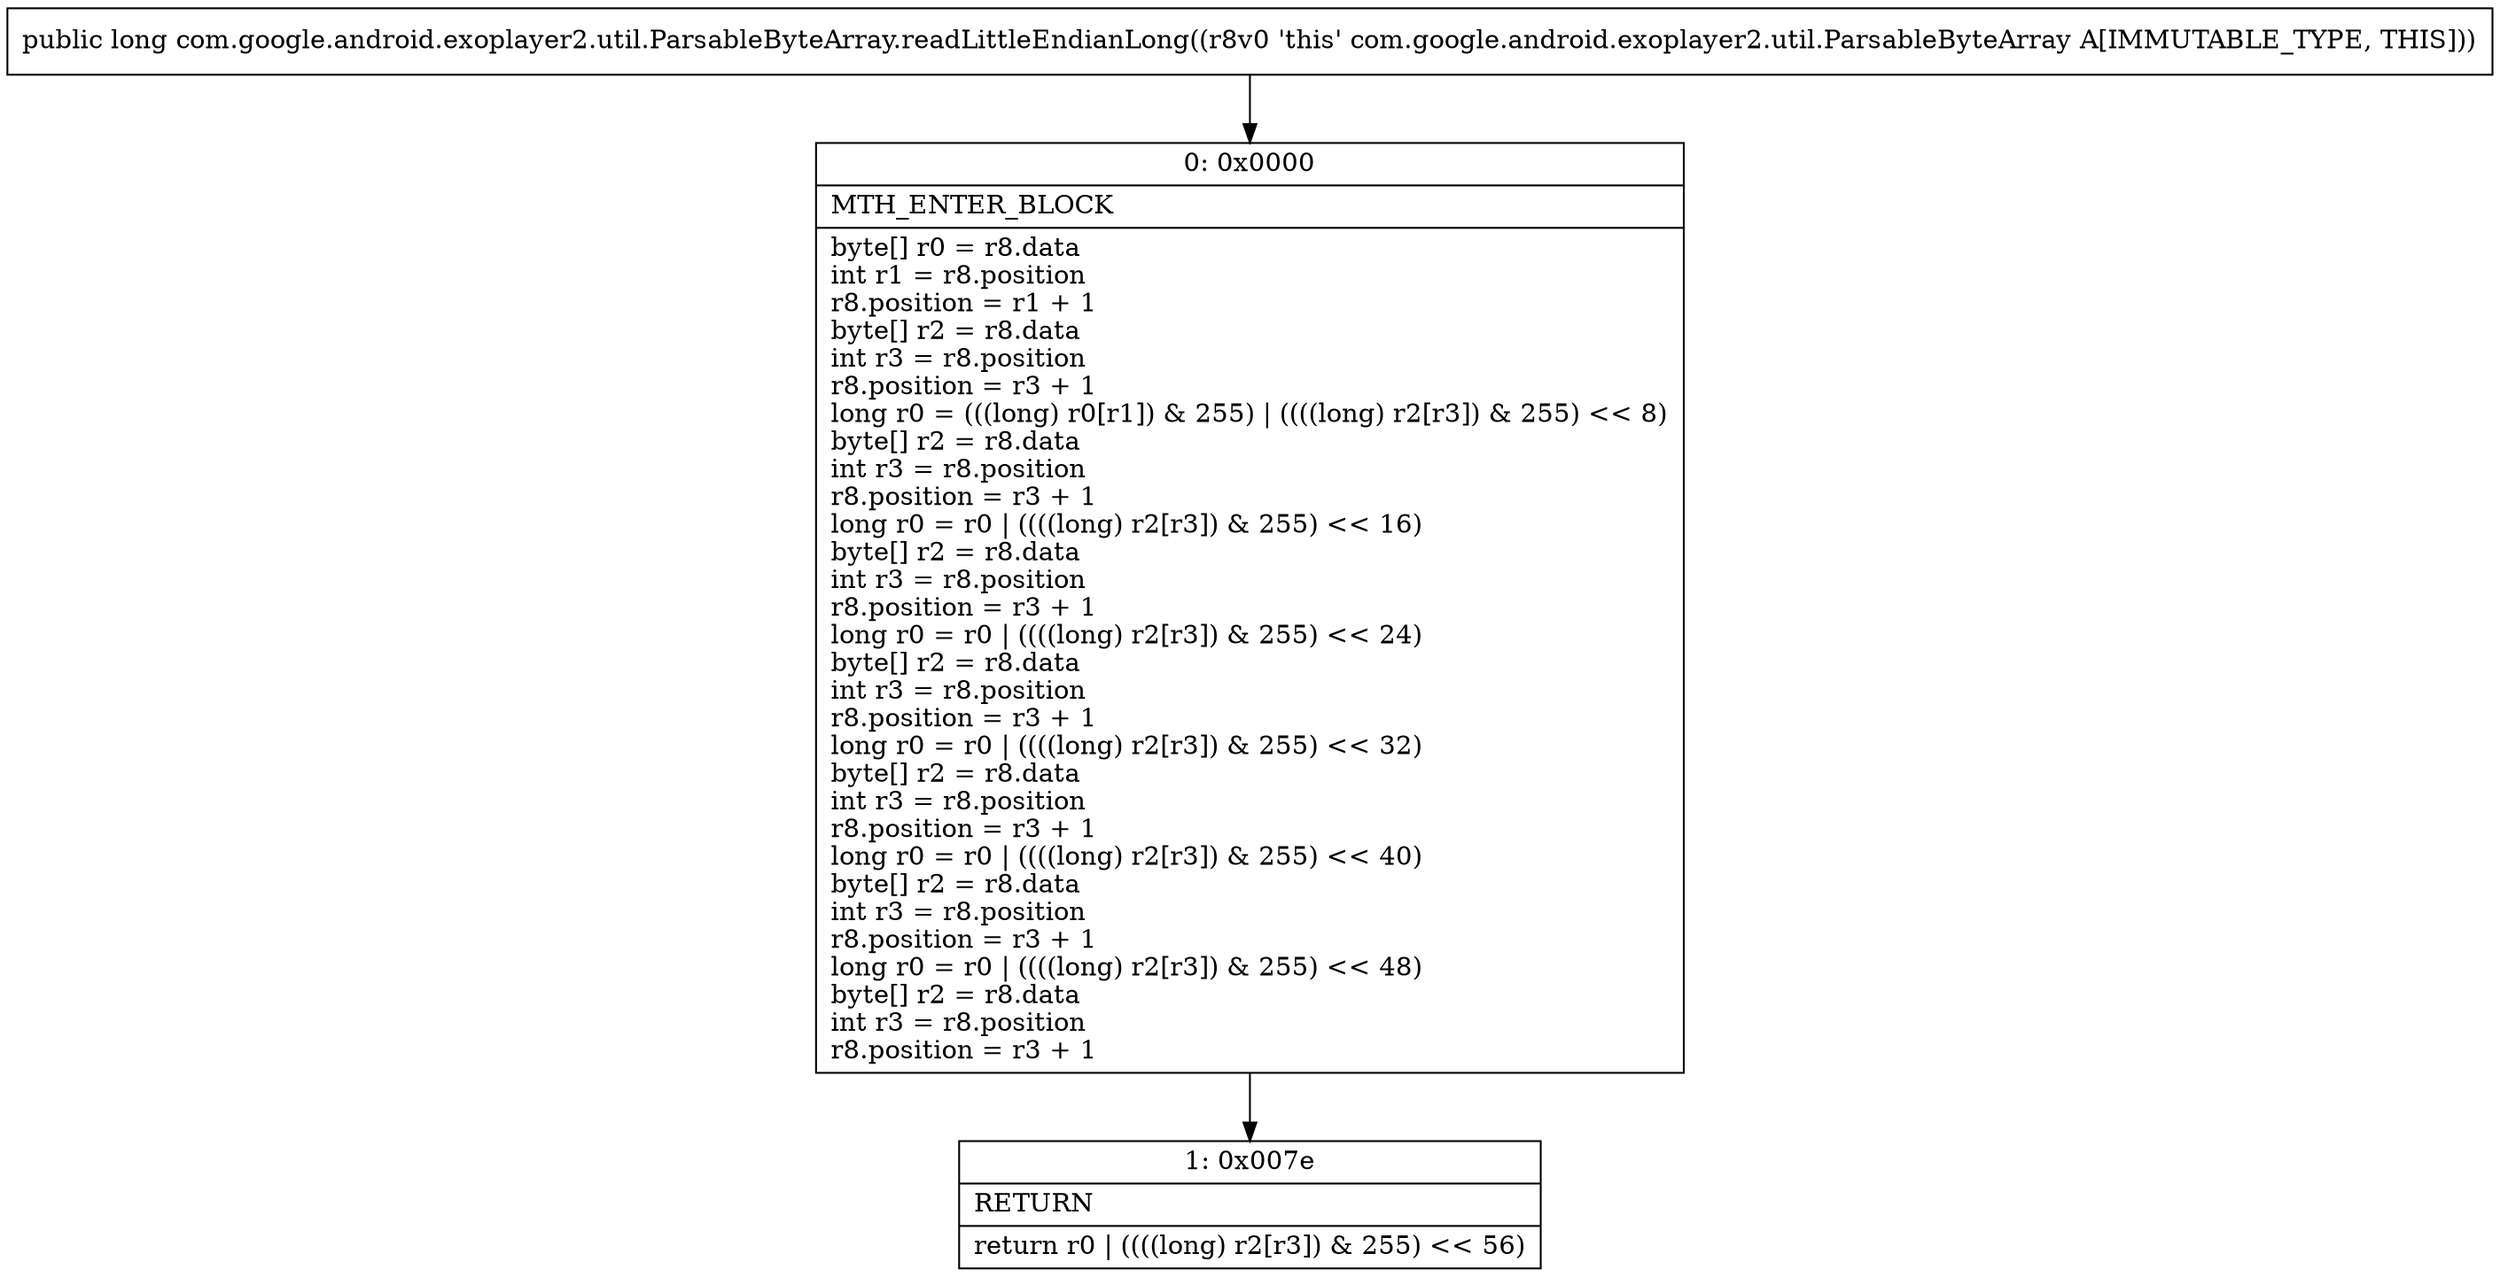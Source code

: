 digraph "CFG forcom.google.android.exoplayer2.util.ParsableByteArray.readLittleEndianLong()J" {
Node_0 [shape=record,label="{0\:\ 0x0000|MTH_ENTER_BLOCK\l|byte[] r0 = r8.data\lint r1 = r8.position\lr8.position = r1 + 1\lbyte[] r2 = r8.data\lint r3 = r8.position\lr8.position = r3 + 1\llong r0 = (((long) r0[r1]) & 255) \| ((((long) r2[r3]) & 255) \<\< 8)\lbyte[] r2 = r8.data\lint r3 = r8.position\lr8.position = r3 + 1\llong r0 = r0 \| ((((long) r2[r3]) & 255) \<\< 16)\lbyte[] r2 = r8.data\lint r3 = r8.position\lr8.position = r3 + 1\llong r0 = r0 \| ((((long) r2[r3]) & 255) \<\< 24)\lbyte[] r2 = r8.data\lint r3 = r8.position\lr8.position = r3 + 1\llong r0 = r0 \| ((((long) r2[r3]) & 255) \<\< 32)\lbyte[] r2 = r8.data\lint r3 = r8.position\lr8.position = r3 + 1\llong r0 = r0 \| ((((long) r2[r3]) & 255) \<\< 40)\lbyte[] r2 = r8.data\lint r3 = r8.position\lr8.position = r3 + 1\llong r0 = r0 \| ((((long) r2[r3]) & 255) \<\< 48)\lbyte[] r2 = r8.data\lint r3 = r8.position\lr8.position = r3 + 1\l}"];
Node_1 [shape=record,label="{1\:\ 0x007e|RETURN\l|return r0 \| ((((long) r2[r3]) & 255) \<\< 56)\l}"];
MethodNode[shape=record,label="{public long com.google.android.exoplayer2.util.ParsableByteArray.readLittleEndianLong((r8v0 'this' com.google.android.exoplayer2.util.ParsableByteArray A[IMMUTABLE_TYPE, THIS])) }"];
MethodNode -> Node_0;
Node_0 -> Node_1;
}

